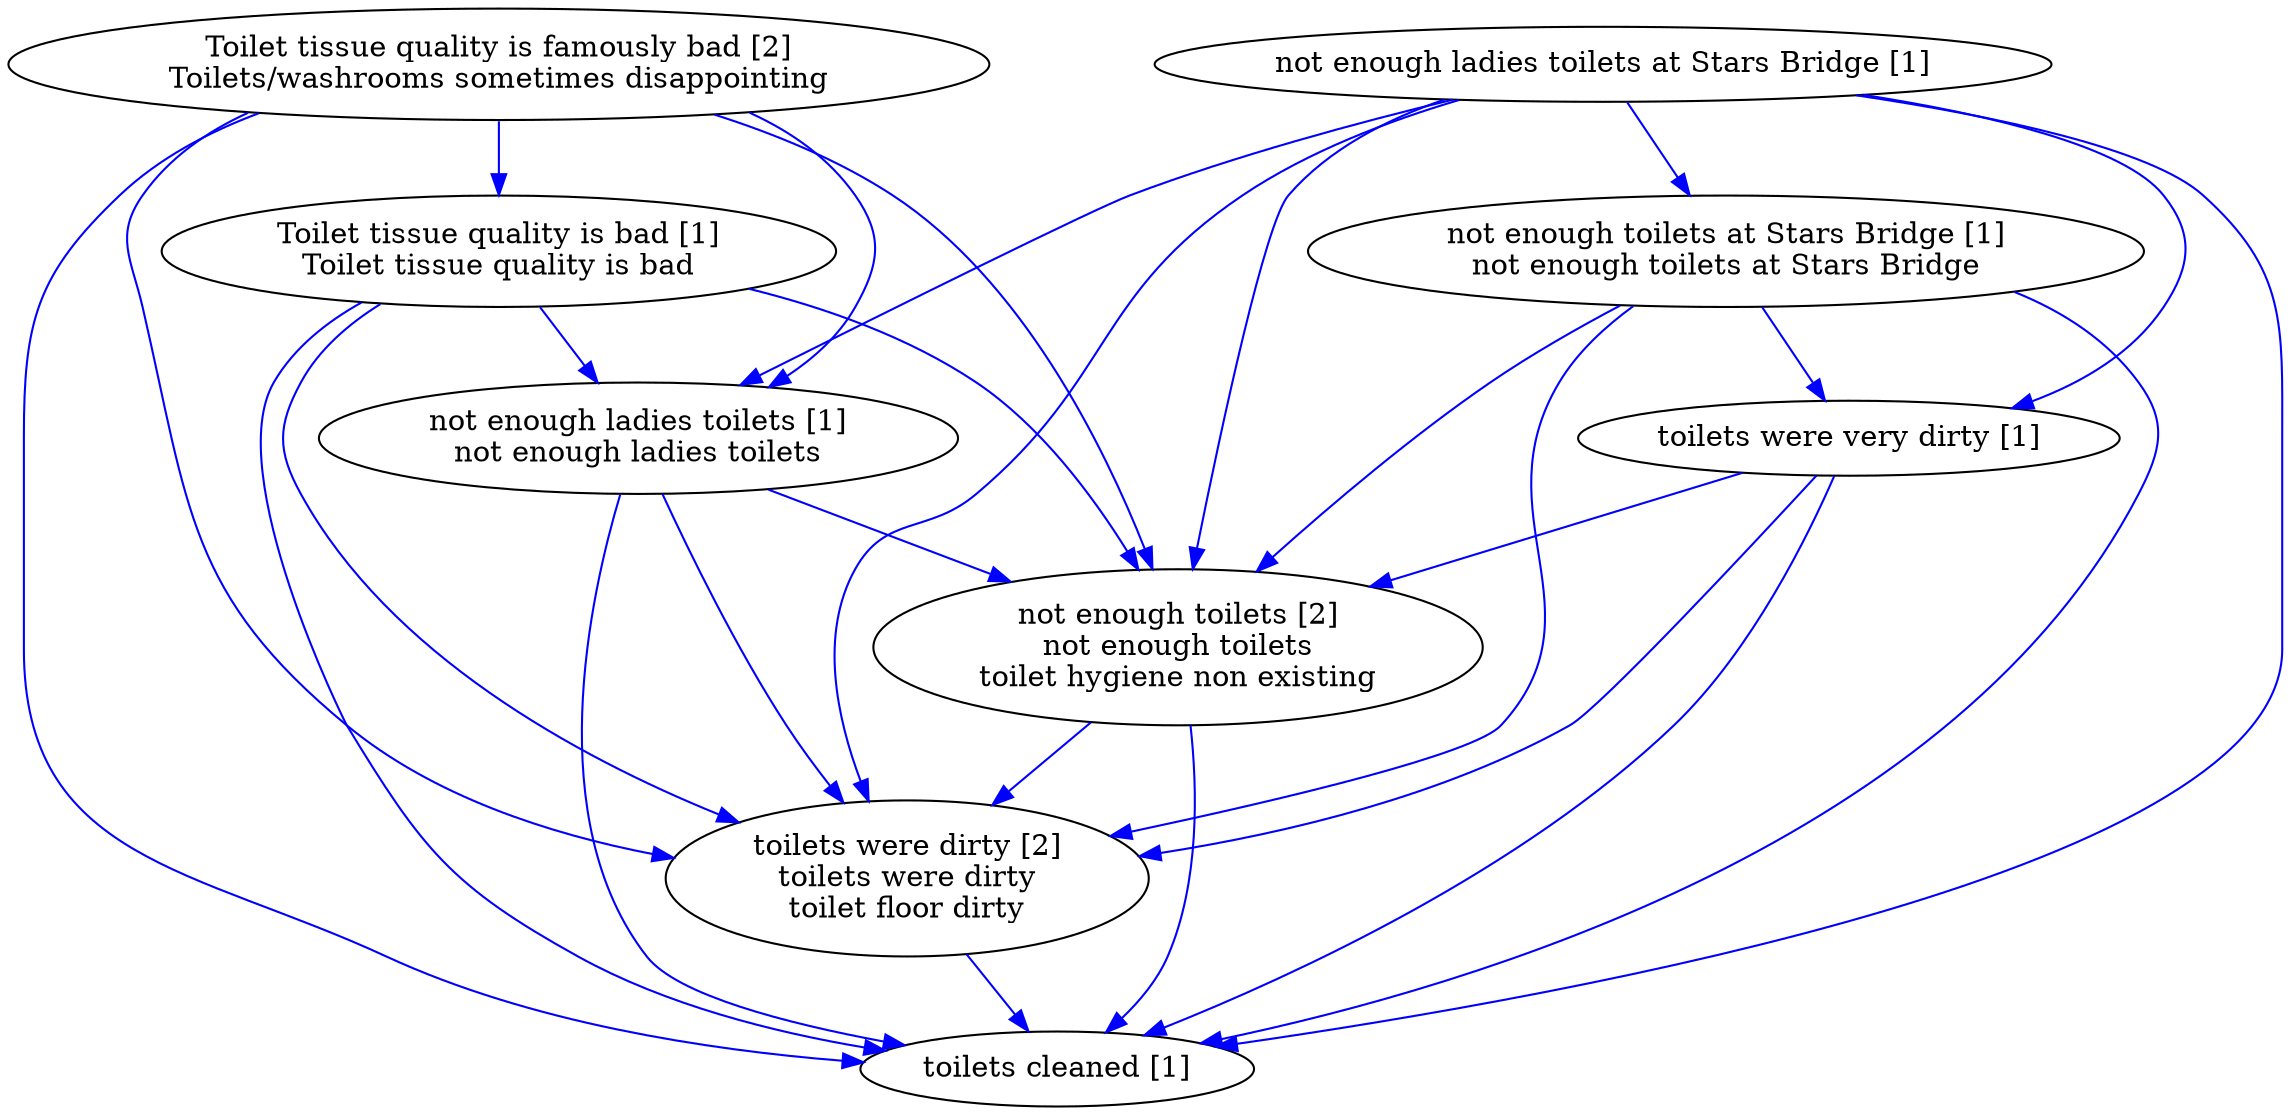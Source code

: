 digraph collapsedGraph {
"toilets were dirty [2]\ntoilets were dirty\ntoilet floor dirty""Toilet tissue quality is famously bad [2]\nToilets/washrooms sometimes disappointing""not enough toilets [2]\nnot enough toilets\ntoilet hygiene non existing""Toilet tissue quality is bad [1]\nToilet tissue quality is bad""not enough ladies toilets at Stars Bridge [1]""not enough toilets at Stars Bridge [1]\nnot enough toilets at Stars Bridge""not enough ladies toilets [1]\nnot enough ladies toilets""toilets cleaned [1]""toilets were very dirty [1]""Toilet tissue quality is famously bad [2]\nToilets/washrooms sometimes disappointing" -> "toilets were dirty [2]\ntoilets were dirty\ntoilet floor dirty" [color=blue]
"not enough ladies toilets at Stars Bridge [1]" -> "not enough toilets [2]\nnot enough toilets\ntoilet hygiene non existing" [color=blue]
"Toilet tissue quality is famously bad [2]\nToilets/washrooms sometimes disappointing" -> "toilets cleaned [1]" [color=blue]
"Toilet tissue quality is bad [1]\nToilet tissue quality is bad" -> "not enough toilets [2]\nnot enough toilets\ntoilet hygiene non existing" [color=blue]
"not enough ladies toilets [1]\nnot enough ladies toilets" -> "toilets cleaned [1]" [color=blue]
"Toilet tissue quality is bad [1]\nToilet tissue quality is bad" -> "not enough ladies toilets [1]\nnot enough ladies toilets" [color=blue]
"not enough ladies toilets [1]\nnot enough ladies toilets" -> "not enough toilets [2]\nnot enough toilets\ntoilet hygiene non existing" [color=blue]
"not enough toilets [2]\nnot enough toilets\ntoilet hygiene non existing" -> "toilets cleaned [1]" [color=blue]
"toilets were very dirty [1]" -> "not enough toilets [2]\nnot enough toilets\ntoilet hygiene non existing" [color=blue]
"not enough ladies toilets at Stars Bridge [1]" -> "toilets were very dirty [1]" [color=blue]
"not enough ladies toilets [1]\nnot enough ladies toilets" -> "toilets were dirty [2]\ntoilets were dirty\ntoilet floor dirty" [color=blue]
"Toilet tissue quality is bad [1]\nToilet tissue quality is bad" -> "toilets were dirty [2]\ntoilets were dirty\ntoilet floor dirty" [color=blue]
"Toilet tissue quality is bad [1]\nToilet tissue quality is bad" -> "toilets cleaned [1]" [color=blue]
"Toilet tissue quality is famously bad [2]\nToilets/washrooms sometimes disappointing" -> "not enough ladies toilets [1]\nnot enough ladies toilets" [color=blue]
"Toilet tissue quality is famously bad [2]\nToilets/washrooms sometimes disappointing" -> "not enough toilets [2]\nnot enough toilets\ntoilet hygiene non existing" [color=blue]
"not enough toilets at Stars Bridge [1]\nnot enough toilets at Stars Bridge" -> "toilets were very dirty [1]" [color=blue]
"not enough toilets at Stars Bridge [1]\nnot enough toilets at Stars Bridge" -> "not enough toilets [2]\nnot enough toilets\ntoilet hygiene non existing" [color=blue]
"toilets were very dirty [1]" -> "toilets were dirty [2]\ntoilets were dirty\ntoilet floor dirty" [color=blue]
"toilets were very dirty [1]" -> "toilets cleaned [1]" [color=blue]
"not enough toilets at Stars Bridge [1]\nnot enough toilets at Stars Bridge" -> "toilets were dirty [2]\ntoilets were dirty\ntoilet floor dirty" [color=blue]
"not enough toilets at Stars Bridge [1]\nnot enough toilets at Stars Bridge" -> "toilets cleaned [1]" [color=blue]
"toilets were dirty [2]\ntoilets were dirty\ntoilet floor dirty" -> "toilets cleaned [1]" [color=blue]
"not enough ladies toilets at Stars Bridge [1]" -> "toilets were dirty [2]\ntoilets were dirty\ntoilet floor dirty" [color=blue]
"not enough ladies toilets at Stars Bridge [1]" -> "toilets cleaned [1]" [color=blue]
"Toilet tissue quality is famously bad [2]\nToilets/washrooms sometimes disappointing" -> "Toilet tissue quality is bad [1]\nToilet tissue quality is bad" [color=blue]
"not enough toilets [2]\nnot enough toilets\ntoilet hygiene non existing" -> "toilets were dirty [2]\ntoilets were dirty\ntoilet floor dirty" [color=blue]
"not enough ladies toilets at Stars Bridge [1]" -> "not enough toilets at Stars Bridge [1]\nnot enough toilets at Stars Bridge" [color=blue]
"not enough ladies toilets at Stars Bridge [1]" -> "not enough ladies toilets [1]\nnot enough ladies toilets" [color=blue]
}